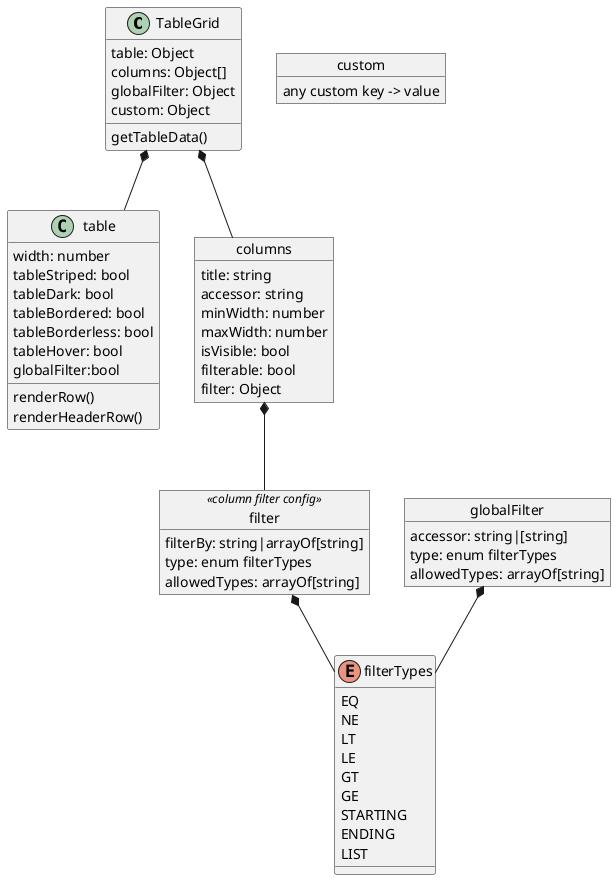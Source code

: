 @startuml
class TableGrid {
    table: Object
    columns: Object[]
    globalFilter: Object
    getTableData()
    custom: Object
}
class table {
    width: number
    tableStriped: bool
    tableDark: bool
    tableBordered: bool
    tableBorderless: bool
    tableHover: bool
    globalFilter:bool
    renderRow()
    renderHeaderRow()
}
object custom {
    any custom key -> value
}
object filter << column filter config >> {
    filterBy: string|arrayOf[string]
    type: enum filterTypes
    allowedTypes: arrayOf[string]
}
object columns {
    title: string
    accessor: string
    minWidth: number
    maxWidth: number
    isVisible: bool
    filterable: bool
    filter: Object
}
object globalFilter {
    accessor: string|[string]
    type: enum filterTypes
    allowedTypes: arrayOf[string]
}
enum filterTypes {
    EQ
    NE
    LT
    LE
    GT
    GE
    STARTING
    ENDING
    LIST
}

TableGrid *-- table
TableGrid *-- columns
columns *-- filter
filter *-- filterTypes
globalFilter *-- filterTypes




@enduml